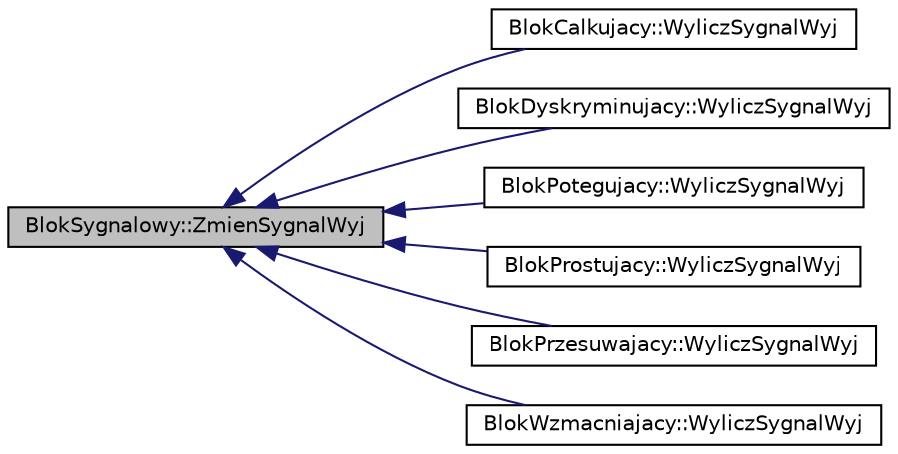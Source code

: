 digraph G
{
  edge [fontname="Helvetica",fontsize="10",labelfontname="Helvetica",labelfontsize="10"];
  node [fontname="Helvetica",fontsize="10",shape=record];
  rankdir="LR";
  Node1 [label="BlokSygnalowy::ZmienSygnalWyj",height=0.2,width=0.4,color="black", fillcolor="grey75", style="filled" fontcolor="black"];
  Node1 -> Node2 [dir="back",color="midnightblue",fontsize="10",style="solid",fontname="Helvetica"];
  Node2 [label="BlokCalkujacy::WyliczSygnalWyj",height=0.2,width=0.4,color="black", fillcolor="white", style="filled",URL="$class_blok_calkujacy.html#ab06dc5a7e9c54453ab8ed7bbb13135ff",tooltip="Przeciążenie metody wyliczającej sygnał wyjściowy."];
  Node1 -> Node3 [dir="back",color="midnightblue",fontsize="10",style="solid",fontname="Helvetica"];
  Node3 [label="BlokDyskryminujacy::WyliczSygnalWyj",height=0.2,width=0.4,color="black", fillcolor="white", style="filled",URL="$class_blok_dyskryminujacy.html#a27af15a6d797bda1b180c3cab86ef8d1",tooltip="Przeciążenie metody wyliczającej sygnał wyjściowy."];
  Node1 -> Node4 [dir="back",color="midnightblue",fontsize="10",style="solid",fontname="Helvetica"];
  Node4 [label="BlokPotegujacy::WyliczSygnalWyj",height=0.2,width=0.4,color="black", fillcolor="white", style="filled",URL="$class_blok_potegujacy.html#ad1ff4382afa69328fb1693d28b4a5133",tooltip="Przeciążenie metody wyliczającej sygnał wyjściowy."];
  Node1 -> Node5 [dir="back",color="midnightblue",fontsize="10",style="solid",fontname="Helvetica"];
  Node5 [label="BlokProstujacy::WyliczSygnalWyj",height=0.2,width=0.4,color="black", fillcolor="white", style="filled",URL="$class_blok_prostujacy.html#ab8459cc4bbb0b7f7f4e35def1259a84b",tooltip="Przeciążenie metody wyliczającej sygnał wyjściowy."];
  Node1 -> Node6 [dir="back",color="midnightblue",fontsize="10",style="solid",fontname="Helvetica"];
  Node6 [label="BlokPrzesuwajacy::WyliczSygnalWyj",height=0.2,width=0.4,color="black", fillcolor="white", style="filled",URL="$class_blok_przesuwajacy.html#a77febc284faea8ee6b6bf2396a081c01",tooltip="Przeciążenie metody wyliczającej sygnał wyjściowy."];
  Node1 -> Node7 [dir="back",color="midnightblue",fontsize="10",style="solid",fontname="Helvetica"];
  Node7 [label="BlokWzmacniajacy::WyliczSygnalWyj",height=0.2,width=0.4,color="black", fillcolor="white", style="filled",URL="$class_blok_wzmacniajacy.html#af586689fa32def6d005b2522126a520b",tooltip="Przeciążenie metody wyliczającej sygnał wyjściowy."];
}
